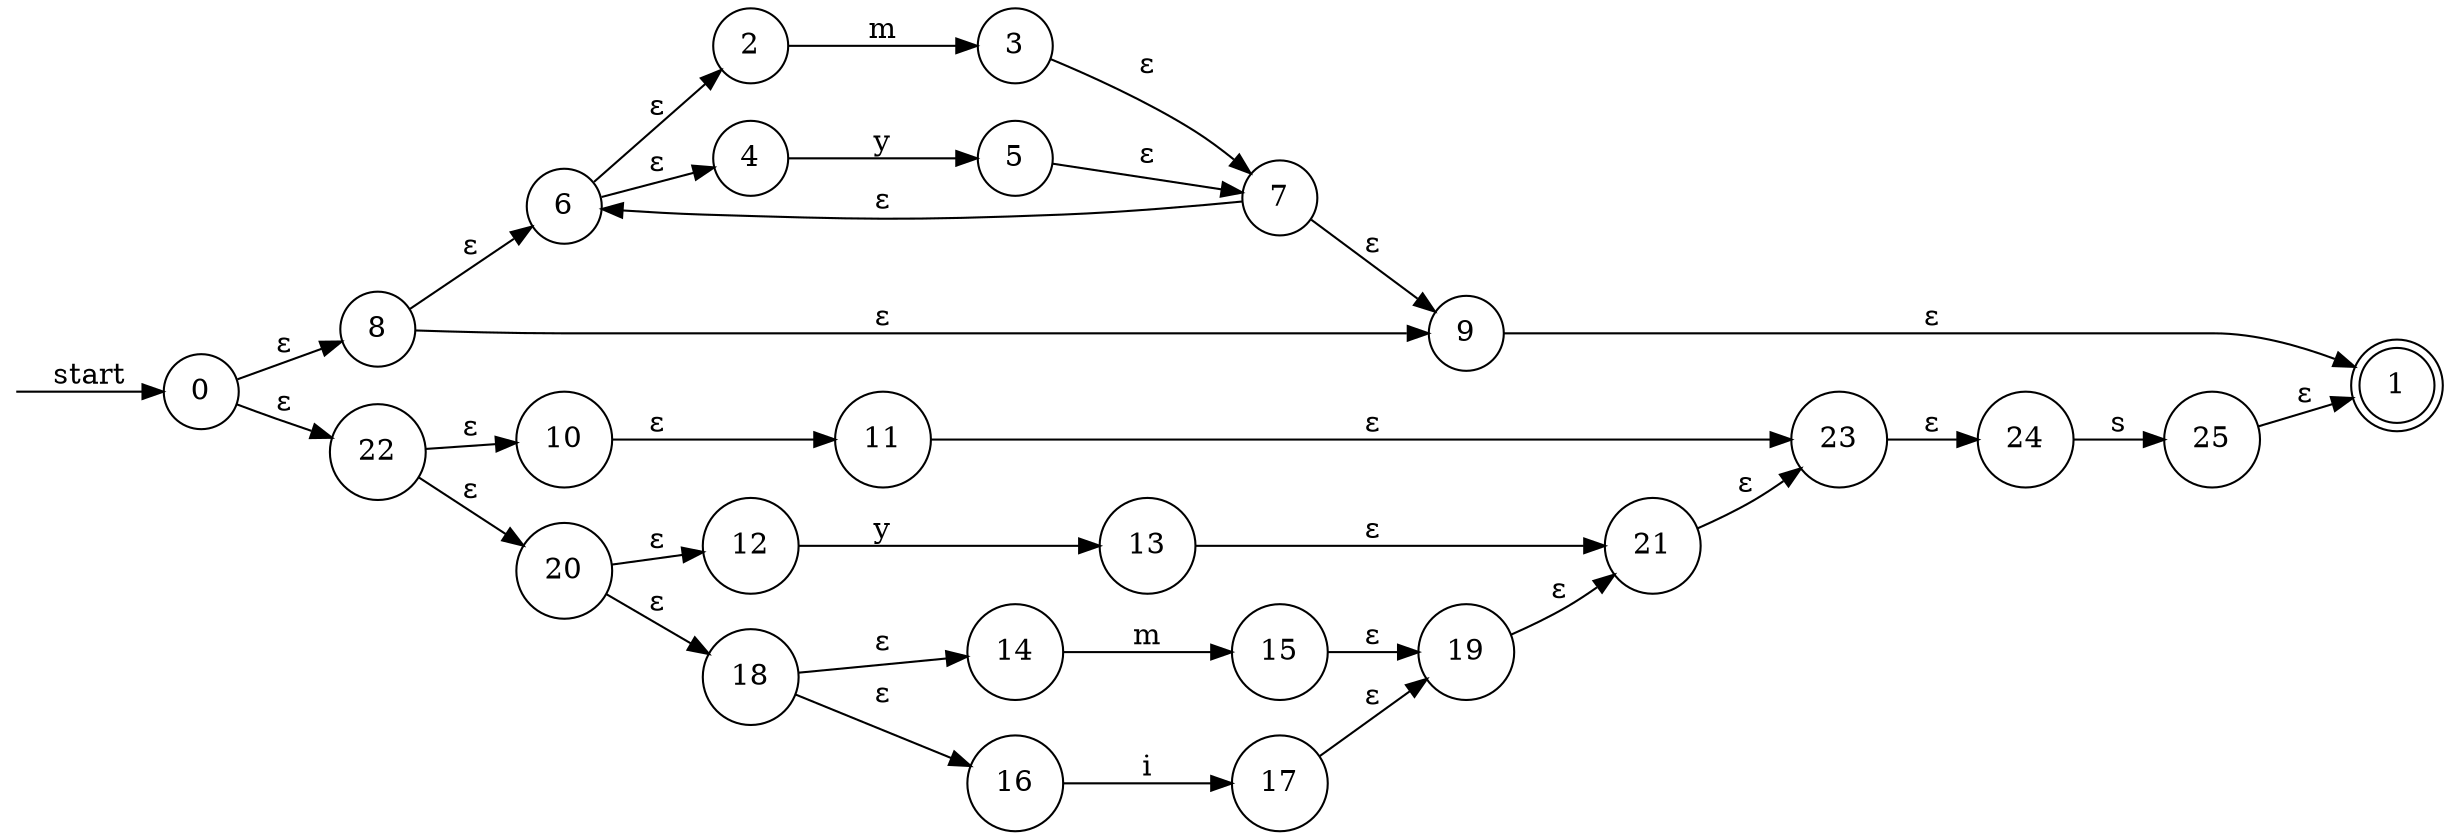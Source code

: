 digraph enfa {
    rankdir = LR;
    node [shape = circle];
    __start [style = invis, shape = point];
    __start -> "0" [ label = "start" ];
    node [shape = doublecircle]; "1"
    node [shape = circle];
    "2" -> "3" [ label = "m" ];
    "4" -> "5" [ label = "y" ];
    "6" -> "2" [ label = "&epsilon;" ];
    "6" -> "4" [ label = "&epsilon;" ];
    "3" -> "7" [ label = "&epsilon;" ];
    "5" -> "7" [ label = "&epsilon;" ];
    "8" -> "6" [ label = "&epsilon;" ];
    "8" -> "9" [ label = "&epsilon;" ];
    "7" -> "6" [ label = "&epsilon;" ];
    "7" -> "9" [ label = "&epsilon;" ];
    "10" -> "11" [ label = "&epsilon;" ];
    "12" -> "13" [ label = "y" ];
    "14" -> "15" [ label = "m" ];
    "16" -> "17" [ label = "i" ];
    "18" -> "14" [ label = "&epsilon;" ];
    "18" -> "16" [ label = "&epsilon;" ];
    "15" -> "19" [ label = "&epsilon;" ];
    "17" -> "19" [ label = "&epsilon;" ];
    "20" -> "12" [ label = "&epsilon;" ];
    "20" -> "18" [ label = "&epsilon;" ];
    "13" -> "21" [ label = "&epsilon;" ];
    "19" -> "21" [ label = "&epsilon;" ];
    "22" -> "10" [ label = "&epsilon;" ];
    "22" -> "20" [ label = "&epsilon;" ];
    "11" -> "23" [ label = "&epsilon;" ];
    "21" -> "23" [ label = "&epsilon;" ];
    "24" -> "25" [ label = "s" ];
    "23" -> "24" [ label = "&epsilon;" ];
    "0" -> "8" [ label = "&epsilon;" ];
    "0" -> "22" [ label = "&epsilon;" ];
    "9" -> "1" [ label = "&epsilon;" ];
    "25" -> "1" [ label = "&epsilon;" ];
}
